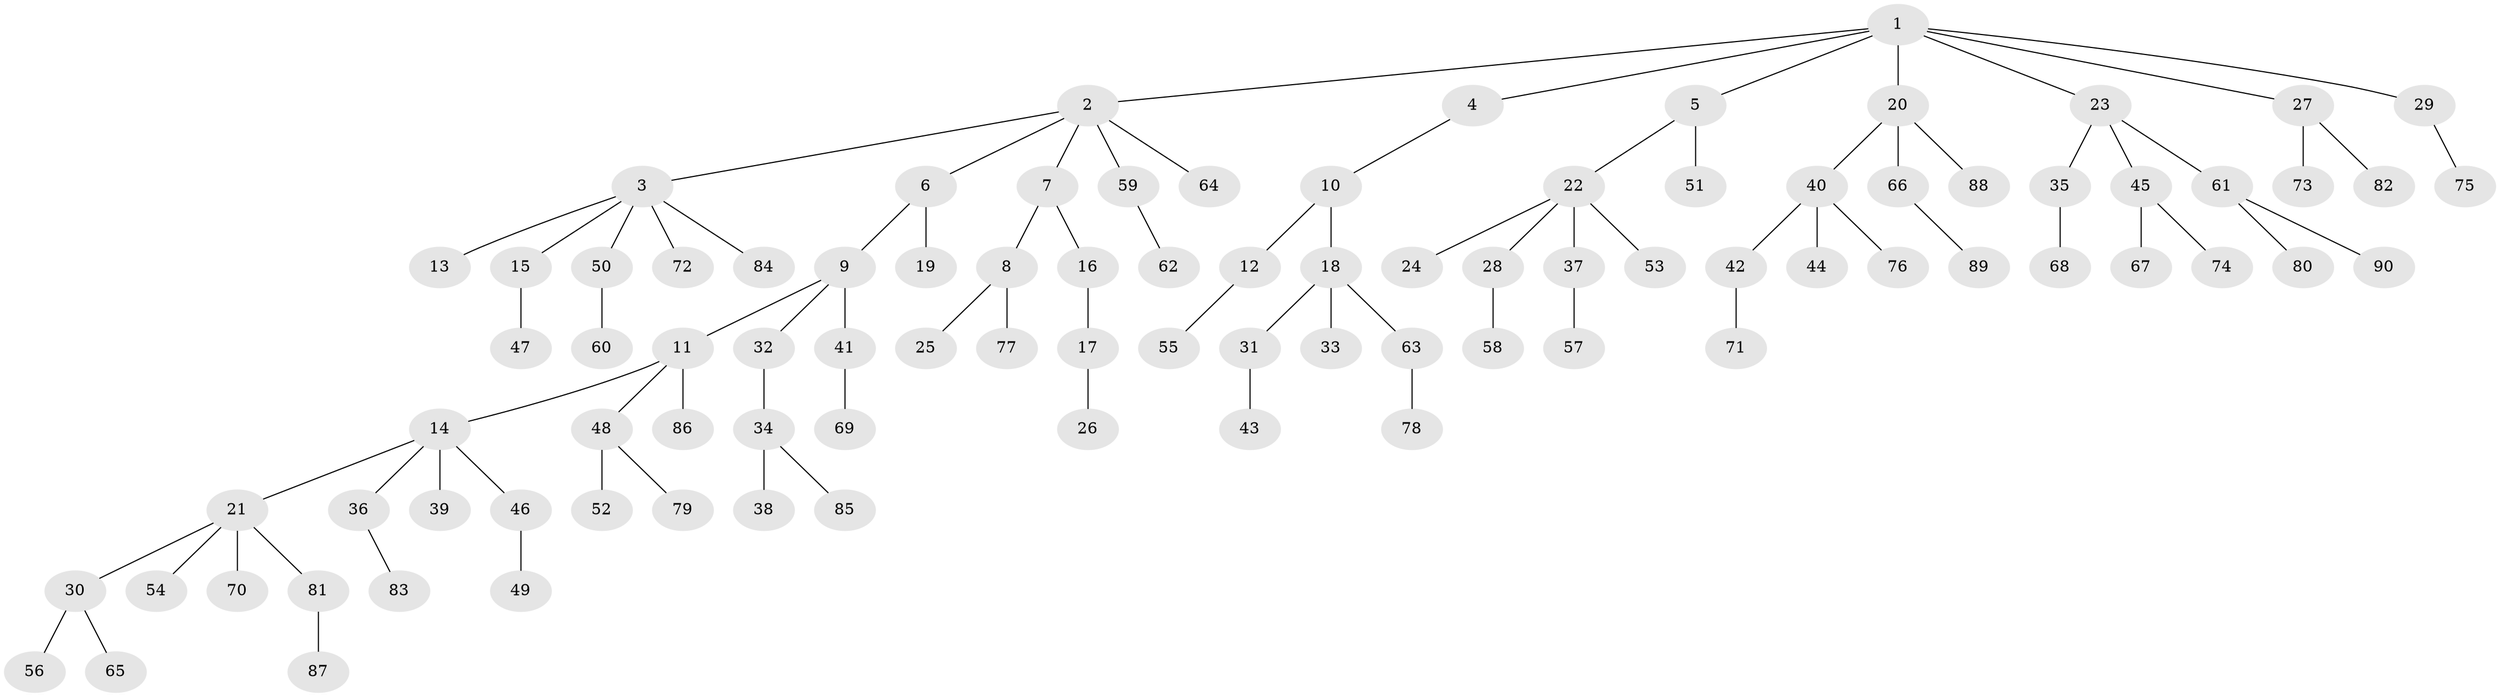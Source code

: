 // Generated by graph-tools (version 1.1) at 2025/36/03/09/25 02:36:46]
// undirected, 90 vertices, 89 edges
graph export_dot {
graph [start="1"]
  node [color=gray90,style=filled];
  1;
  2;
  3;
  4;
  5;
  6;
  7;
  8;
  9;
  10;
  11;
  12;
  13;
  14;
  15;
  16;
  17;
  18;
  19;
  20;
  21;
  22;
  23;
  24;
  25;
  26;
  27;
  28;
  29;
  30;
  31;
  32;
  33;
  34;
  35;
  36;
  37;
  38;
  39;
  40;
  41;
  42;
  43;
  44;
  45;
  46;
  47;
  48;
  49;
  50;
  51;
  52;
  53;
  54;
  55;
  56;
  57;
  58;
  59;
  60;
  61;
  62;
  63;
  64;
  65;
  66;
  67;
  68;
  69;
  70;
  71;
  72;
  73;
  74;
  75;
  76;
  77;
  78;
  79;
  80;
  81;
  82;
  83;
  84;
  85;
  86;
  87;
  88;
  89;
  90;
  1 -- 2;
  1 -- 4;
  1 -- 5;
  1 -- 20;
  1 -- 23;
  1 -- 27;
  1 -- 29;
  2 -- 3;
  2 -- 6;
  2 -- 7;
  2 -- 59;
  2 -- 64;
  3 -- 13;
  3 -- 15;
  3 -- 50;
  3 -- 72;
  3 -- 84;
  4 -- 10;
  5 -- 22;
  5 -- 51;
  6 -- 9;
  6 -- 19;
  7 -- 8;
  7 -- 16;
  8 -- 25;
  8 -- 77;
  9 -- 11;
  9 -- 32;
  9 -- 41;
  10 -- 12;
  10 -- 18;
  11 -- 14;
  11 -- 48;
  11 -- 86;
  12 -- 55;
  14 -- 21;
  14 -- 36;
  14 -- 39;
  14 -- 46;
  15 -- 47;
  16 -- 17;
  17 -- 26;
  18 -- 31;
  18 -- 33;
  18 -- 63;
  20 -- 40;
  20 -- 66;
  20 -- 88;
  21 -- 30;
  21 -- 54;
  21 -- 70;
  21 -- 81;
  22 -- 24;
  22 -- 28;
  22 -- 37;
  22 -- 53;
  23 -- 35;
  23 -- 45;
  23 -- 61;
  27 -- 73;
  27 -- 82;
  28 -- 58;
  29 -- 75;
  30 -- 56;
  30 -- 65;
  31 -- 43;
  32 -- 34;
  34 -- 38;
  34 -- 85;
  35 -- 68;
  36 -- 83;
  37 -- 57;
  40 -- 42;
  40 -- 44;
  40 -- 76;
  41 -- 69;
  42 -- 71;
  45 -- 67;
  45 -- 74;
  46 -- 49;
  48 -- 52;
  48 -- 79;
  50 -- 60;
  59 -- 62;
  61 -- 80;
  61 -- 90;
  63 -- 78;
  66 -- 89;
  81 -- 87;
}
